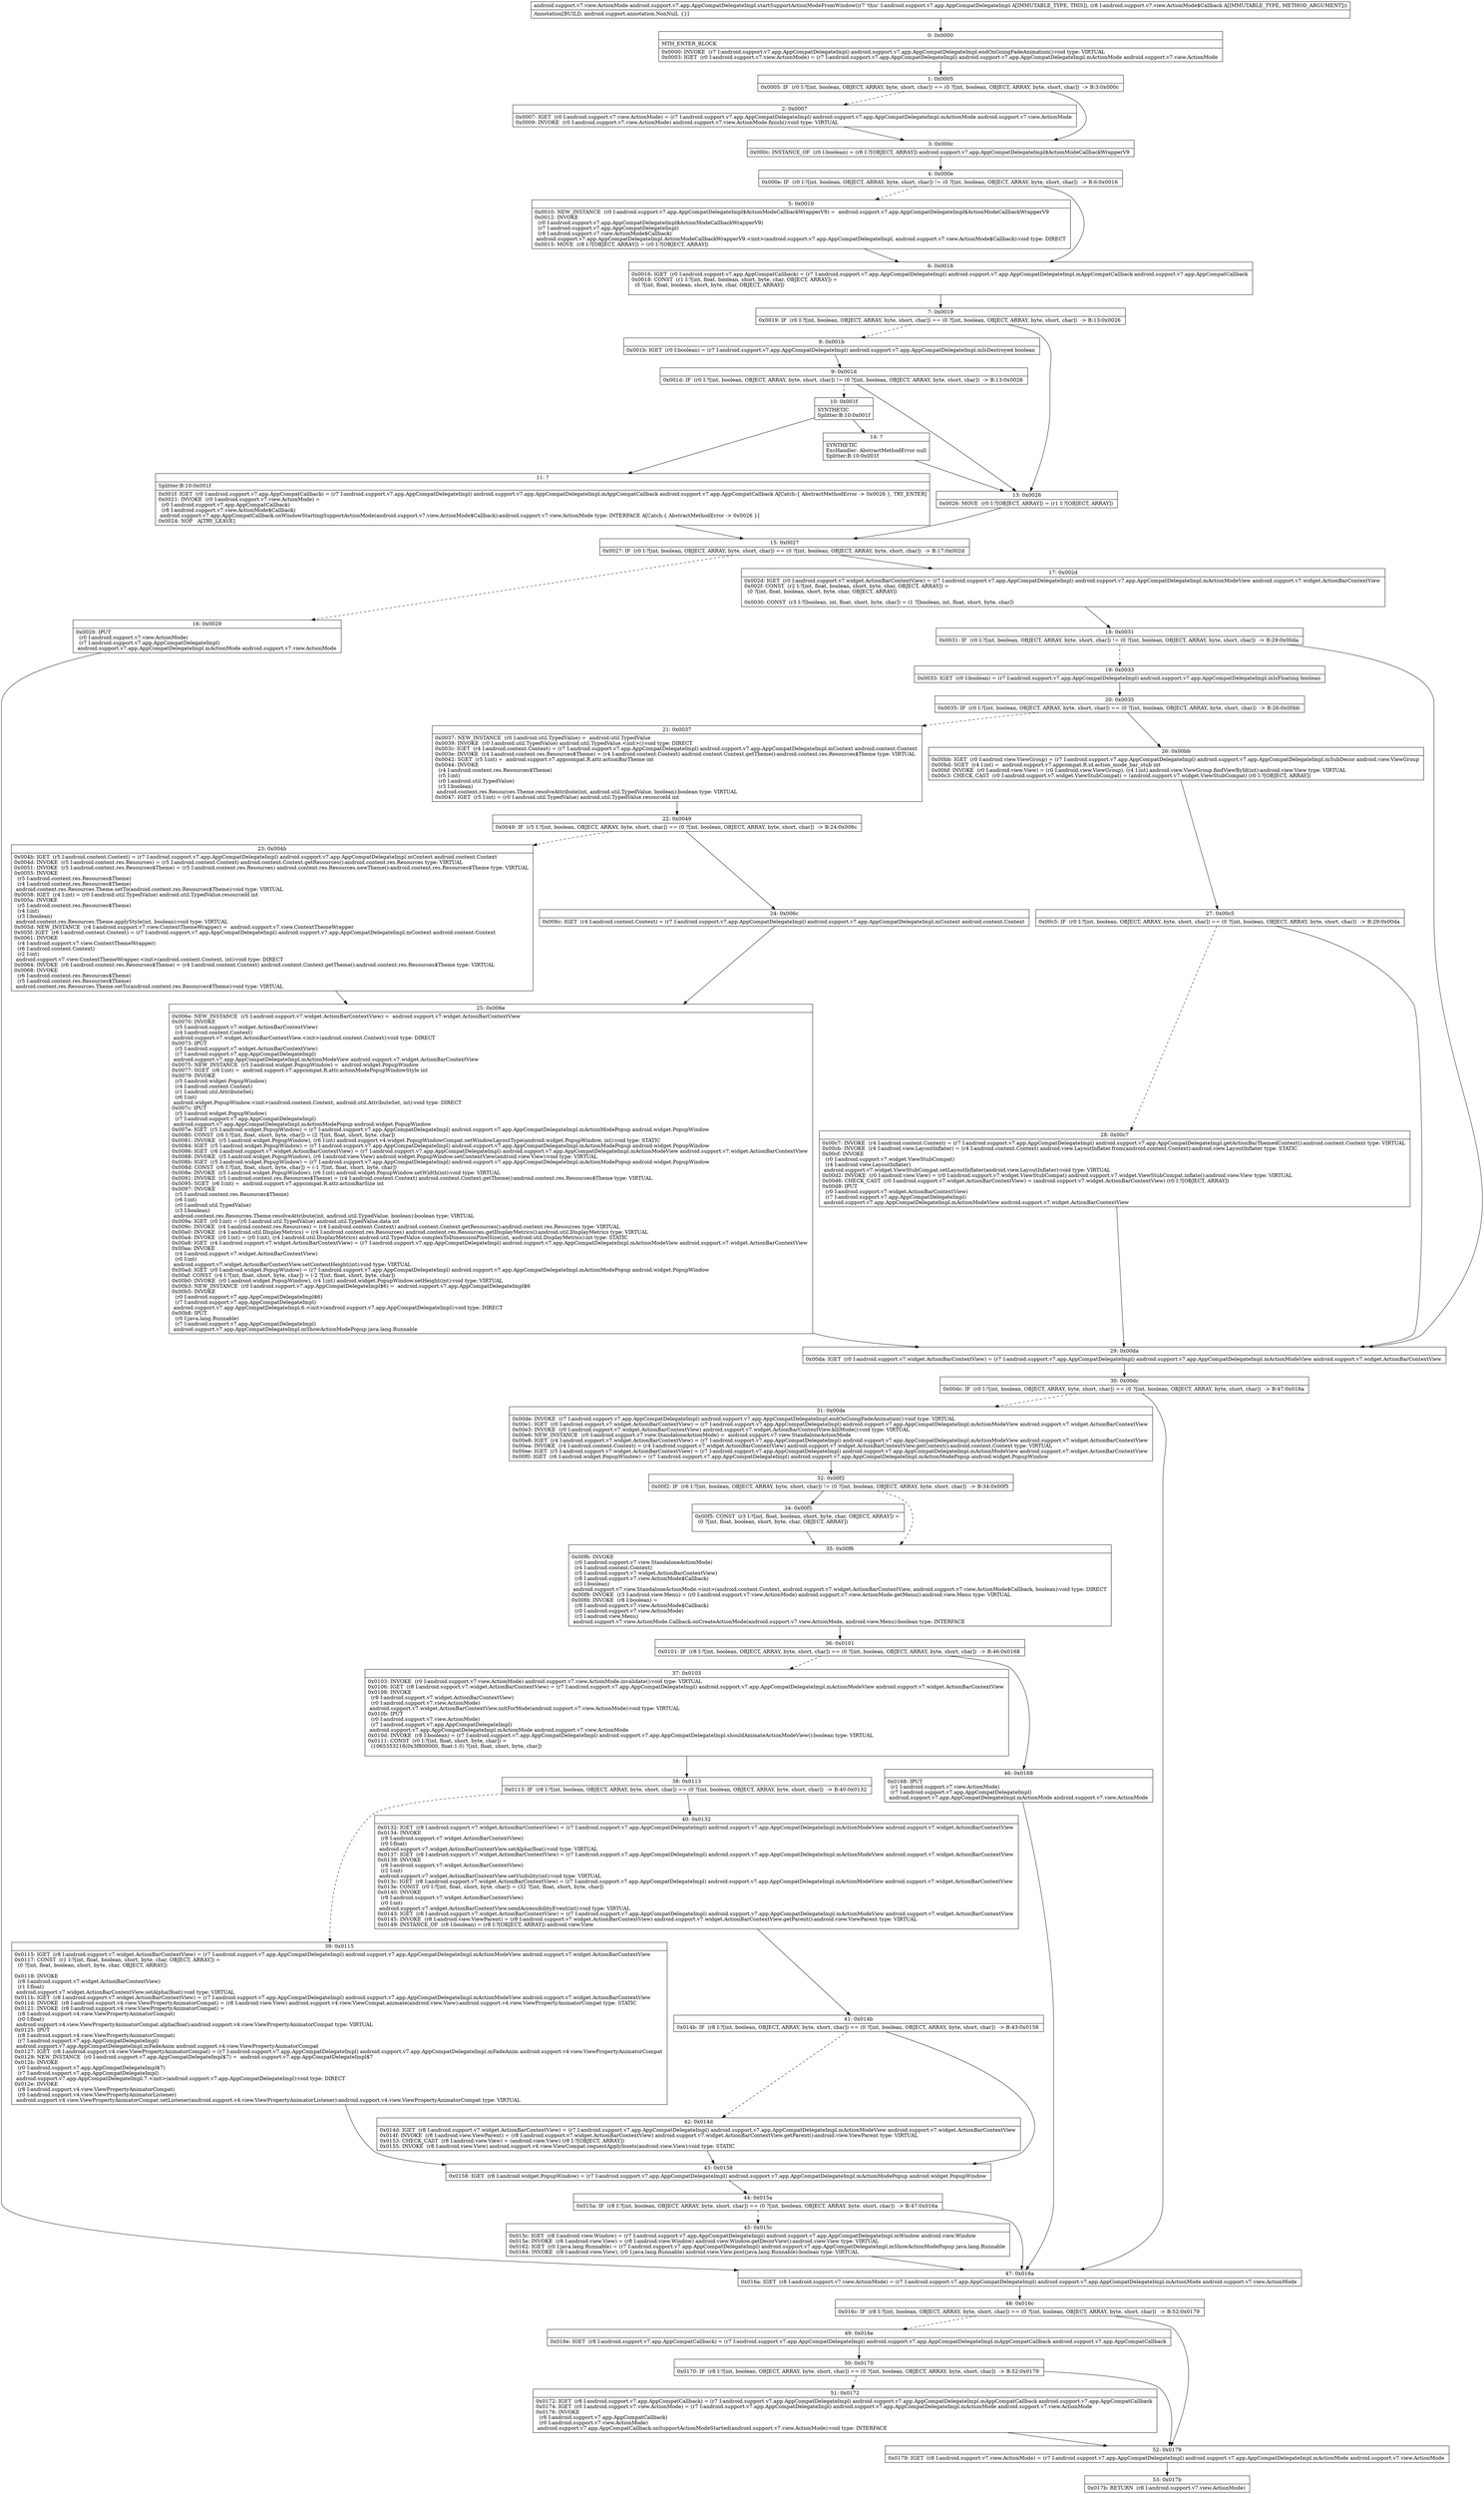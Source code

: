 digraph "CFG forandroid.support.v7.app.AppCompatDelegateImpl.startSupportActionModeFromWindow(Landroid\/support\/v7\/view\/ActionMode$Callback;)Landroid\/support\/v7\/view\/ActionMode;" {
Node_0 [shape=record,label="{0\:\ 0x0000|MTH_ENTER_BLOCK\l|0x0000: INVOKE  (r7 I:android.support.v7.app.AppCompatDelegateImpl) android.support.v7.app.AppCompatDelegateImpl.endOnGoingFadeAnimation():void type: VIRTUAL \l0x0003: IGET  (r0 I:android.support.v7.view.ActionMode) = (r7 I:android.support.v7.app.AppCompatDelegateImpl) android.support.v7.app.AppCompatDelegateImpl.mActionMode android.support.v7.view.ActionMode \l}"];
Node_1 [shape=record,label="{1\:\ 0x0005|0x0005: IF  (r0 I:?[int, boolean, OBJECT, ARRAY, byte, short, char]) == (0 ?[int, boolean, OBJECT, ARRAY, byte, short, char])  \-\> B:3:0x000c \l}"];
Node_2 [shape=record,label="{2\:\ 0x0007|0x0007: IGET  (r0 I:android.support.v7.view.ActionMode) = (r7 I:android.support.v7.app.AppCompatDelegateImpl) android.support.v7.app.AppCompatDelegateImpl.mActionMode android.support.v7.view.ActionMode \l0x0009: INVOKE  (r0 I:android.support.v7.view.ActionMode) android.support.v7.view.ActionMode.finish():void type: VIRTUAL \l}"];
Node_3 [shape=record,label="{3\:\ 0x000c|0x000c: INSTANCE_OF  (r0 I:boolean) = (r8 I:?[OBJECT, ARRAY]) android.support.v7.app.AppCompatDelegateImpl$ActionModeCallbackWrapperV9 \l}"];
Node_4 [shape=record,label="{4\:\ 0x000e|0x000e: IF  (r0 I:?[int, boolean, OBJECT, ARRAY, byte, short, char]) != (0 ?[int, boolean, OBJECT, ARRAY, byte, short, char])  \-\> B:6:0x0016 \l}"];
Node_5 [shape=record,label="{5\:\ 0x0010|0x0010: NEW_INSTANCE  (r0 I:android.support.v7.app.AppCompatDelegateImpl$ActionModeCallbackWrapperV9) =  android.support.v7.app.AppCompatDelegateImpl$ActionModeCallbackWrapperV9 \l0x0012: INVOKE  \l  (r0 I:android.support.v7.app.AppCompatDelegateImpl$ActionModeCallbackWrapperV9)\l  (r7 I:android.support.v7.app.AppCompatDelegateImpl)\l  (r8 I:android.support.v7.view.ActionMode$Callback)\l android.support.v7.app.AppCompatDelegateImpl.ActionModeCallbackWrapperV9.\<init\>(android.support.v7.app.AppCompatDelegateImpl, android.support.v7.view.ActionMode$Callback):void type: DIRECT \l0x0015: MOVE  (r8 I:?[OBJECT, ARRAY]) = (r0 I:?[OBJECT, ARRAY]) \l}"];
Node_6 [shape=record,label="{6\:\ 0x0016|0x0016: IGET  (r0 I:android.support.v7.app.AppCompatCallback) = (r7 I:android.support.v7.app.AppCompatDelegateImpl) android.support.v7.app.AppCompatDelegateImpl.mAppCompatCallback android.support.v7.app.AppCompatCallback \l0x0018: CONST  (r1 I:?[int, float, boolean, short, byte, char, OBJECT, ARRAY]) = \l  (0 ?[int, float, boolean, short, byte, char, OBJECT, ARRAY])\l \l}"];
Node_7 [shape=record,label="{7\:\ 0x0019|0x0019: IF  (r0 I:?[int, boolean, OBJECT, ARRAY, byte, short, char]) == (0 ?[int, boolean, OBJECT, ARRAY, byte, short, char])  \-\> B:13:0x0026 \l}"];
Node_8 [shape=record,label="{8\:\ 0x001b|0x001b: IGET  (r0 I:boolean) = (r7 I:android.support.v7.app.AppCompatDelegateImpl) android.support.v7.app.AppCompatDelegateImpl.mIsDestroyed boolean \l}"];
Node_9 [shape=record,label="{9\:\ 0x001d|0x001d: IF  (r0 I:?[int, boolean, OBJECT, ARRAY, byte, short, char]) != (0 ?[int, boolean, OBJECT, ARRAY, byte, short, char])  \-\> B:13:0x0026 \l}"];
Node_10 [shape=record,label="{10\:\ 0x001f|SYNTHETIC\lSplitter:B:10:0x001f\l}"];
Node_11 [shape=record,label="{11\:\ ?|Splitter:B:10:0x001f\l|0x001f: IGET  (r0 I:android.support.v7.app.AppCompatCallback) = (r7 I:android.support.v7.app.AppCompatDelegateImpl) android.support.v7.app.AppCompatDelegateImpl.mAppCompatCallback android.support.v7.app.AppCompatCallback A[Catch:\{ AbstractMethodError \-\> 0x0026 \}, TRY_ENTER]\l0x0021: INVOKE  (r0 I:android.support.v7.view.ActionMode) = \l  (r0 I:android.support.v7.app.AppCompatCallback)\l  (r8 I:android.support.v7.view.ActionMode$Callback)\l android.support.v7.app.AppCompatCallback.onWindowStartingSupportActionMode(android.support.v7.view.ActionMode$Callback):android.support.v7.view.ActionMode type: INTERFACE A[Catch:\{ AbstractMethodError \-\> 0x0026 \}]\l0x0024: NOP   A[TRY_LEAVE]\l}"];
Node_13 [shape=record,label="{13\:\ 0x0026|0x0026: MOVE  (r0 I:?[OBJECT, ARRAY]) = (r1 I:?[OBJECT, ARRAY]) \l}"];
Node_14 [shape=record,label="{14\:\ ?|SYNTHETIC\lExcHandler: AbstractMethodError null\lSplitter:B:10:0x001f\l}"];
Node_15 [shape=record,label="{15\:\ 0x0027|0x0027: IF  (r0 I:?[int, boolean, OBJECT, ARRAY, byte, short, char]) == (0 ?[int, boolean, OBJECT, ARRAY, byte, short, char])  \-\> B:17:0x002d \l}"];
Node_16 [shape=record,label="{16\:\ 0x0029|0x0029: IPUT  \l  (r0 I:android.support.v7.view.ActionMode)\l  (r7 I:android.support.v7.app.AppCompatDelegateImpl)\l android.support.v7.app.AppCompatDelegateImpl.mActionMode android.support.v7.view.ActionMode \l}"];
Node_17 [shape=record,label="{17\:\ 0x002d|0x002d: IGET  (r0 I:android.support.v7.widget.ActionBarContextView) = (r7 I:android.support.v7.app.AppCompatDelegateImpl) android.support.v7.app.AppCompatDelegateImpl.mActionModeView android.support.v7.widget.ActionBarContextView \l0x002f: CONST  (r2 I:?[int, float, boolean, short, byte, char, OBJECT, ARRAY]) = \l  (0 ?[int, float, boolean, short, byte, char, OBJECT, ARRAY])\l \l0x0030: CONST  (r3 I:?[boolean, int, float, short, byte, char]) = (1 ?[boolean, int, float, short, byte, char]) \l}"];
Node_18 [shape=record,label="{18\:\ 0x0031|0x0031: IF  (r0 I:?[int, boolean, OBJECT, ARRAY, byte, short, char]) != (0 ?[int, boolean, OBJECT, ARRAY, byte, short, char])  \-\> B:29:0x00da \l}"];
Node_19 [shape=record,label="{19\:\ 0x0033|0x0033: IGET  (r0 I:boolean) = (r7 I:android.support.v7.app.AppCompatDelegateImpl) android.support.v7.app.AppCompatDelegateImpl.mIsFloating boolean \l}"];
Node_20 [shape=record,label="{20\:\ 0x0035|0x0035: IF  (r0 I:?[int, boolean, OBJECT, ARRAY, byte, short, char]) == (0 ?[int, boolean, OBJECT, ARRAY, byte, short, char])  \-\> B:26:0x00bb \l}"];
Node_21 [shape=record,label="{21\:\ 0x0037|0x0037: NEW_INSTANCE  (r0 I:android.util.TypedValue) =  android.util.TypedValue \l0x0039: INVOKE  (r0 I:android.util.TypedValue) android.util.TypedValue.\<init\>():void type: DIRECT \l0x003c: IGET  (r4 I:android.content.Context) = (r7 I:android.support.v7.app.AppCompatDelegateImpl) android.support.v7.app.AppCompatDelegateImpl.mContext android.content.Context \l0x003e: INVOKE  (r4 I:android.content.res.Resources$Theme) = (r4 I:android.content.Context) android.content.Context.getTheme():android.content.res.Resources$Theme type: VIRTUAL \l0x0042: SGET  (r5 I:int) =  android.support.v7.appcompat.R.attr.actionBarTheme int \l0x0044: INVOKE  \l  (r4 I:android.content.res.Resources$Theme)\l  (r5 I:int)\l  (r0 I:android.util.TypedValue)\l  (r3 I:boolean)\l android.content.res.Resources.Theme.resolveAttribute(int, android.util.TypedValue, boolean):boolean type: VIRTUAL \l0x0047: IGET  (r5 I:int) = (r0 I:android.util.TypedValue) android.util.TypedValue.resourceId int \l}"];
Node_22 [shape=record,label="{22\:\ 0x0049|0x0049: IF  (r5 I:?[int, boolean, OBJECT, ARRAY, byte, short, char]) == (0 ?[int, boolean, OBJECT, ARRAY, byte, short, char])  \-\> B:24:0x006c \l}"];
Node_23 [shape=record,label="{23\:\ 0x004b|0x004b: IGET  (r5 I:android.content.Context) = (r7 I:android.support.v7.app.AppCompatDelegateImpl) android.support.v7.app.AppCompatDelegateImpl.mContext android.content.Context \l0x004d: INVOKE  (r5 I:android.content.res.Resources) = (r5 I:android.content.Context) android.content.Context.getResources():android.content.res.Resources type: VIRTUAL \l0x0051: INVOKE  (r5 I:android.content.res.Resources$Theme) = (r5 I:android.content.res.Resources) android.content.res.Resources.newTheme():android.content.res.Resources$Theme type: VIRTUAL \l0x0055: INVOKE  \l  (r5 I:android.content.res.Resources$Theme)\l  (r4 I:android.content.res.Resources$Theme)\l android.content.res.Resources.Theme.setTo(android.content.res.Resources$Theme):void type: VIRTUAL \l0x0058: IGET  (r4 I:int) = (r0 I:android.util.TypedValue) android.util.TypedValue.resourceId int \l0x005a: INVOKE  \l  (r5 I:android.content.res.Resources$Theme)\l  (r4 I:int)\l  (r3 I:boolean)\l android.content.res.Resources.Theme.applyStyle(int, boolean):void type: VIRTUAL \l0x005d: NEW_INSTANCE  (r4 I:android.support.v7.view.ContextThemeWrapper) =  android.support.v7.view.ContextThemeWrapper \l0x005f: IGET  (r6 I:android.content.Context) = (r7 I:android.support.v7.app.AppCompatDelegateImpl) android.support.v7.app.AppCompatDelegateImpl.mContext android.content.Context \l0x0061: INVOKE  \l  (r4 I:android.support.v7.view.ContextThemeWrapper)\l  (r6 I:android.content.Context)\l  (r2 I:int)\l android.support.v7.view.ContextThemeWrapper.\<init\>(android.content.Context, int):void type: DIRECT \l0x0064: INVOKE  (r6 I:android.content.res.Resources$Theme) = (r4 I:android.content.Context) android.content.Context.getTheme():android.content.res.Resources$Theme type: VIRTUAL \l0x0068: INVOKE  \l  (r6 I:android.content.res.Resources$Theme)\l  (r5 I:android.content.res.Resources$Theme)\l android.content.res.Resources.Theme.setTo(android.content.res.Resources$Theme):void type: VIRTUAL \l}"];
Node_24 [shape=record,label="{24\:\ 0x006c|0x006c: IGET  (r4 I:android.content.Context) = (r7 I:android.support.v7.app.AppCompatDelegateImpl) android.support.v7.app.AppCompatDelegateImpl.mContext android.content.Context \l}"];
Node_25 [shape=record,label="{25\:\ 0x006e|0x006e: NEW_INSTANCE  (r5 I:android.support.v7.widget.ActionBarContextView) =  android.support.v7.widget.ActionBarContextView \l0x0070: INVOKE  \l  (r5 I:android.support.v7.widget.ActionBarContextView)\l  (r4 I:android.content.Context)\l android.support.v7.widget.ActionBarContextView.\<init\>(android.content.Context):void type: DIRECT \l0x0073: IPUT  \l  (r5 I:android.support.v7.widget.ActionBarContextView)\l  (r7 I:android.support.v7.app.AppCompatDelegateImpl)\l android.support.v7.app.AppCompatDelegateImpl.mActionModeView android.support.v7.widget.ActionBarContextView \l0x0075: NEW_INSTANCE  (r5 I:android.widget.PopupWindow) =  android.widget.PopupWindow \l0x0077: SGET  (r6 I:int) =  android.support.v7.appcompat.R.attr.actionModePopupWindowStyle int \l0x0079: INVOKE  \l  (r5 I:android.widget.PopupWindow)\l  (r4 I:android.content.Context)\l  (r1 I:android.util.AttributeSet)\l  (r6 I:int)\l android.widget.PopupWindow.\<init\>(android.content.Context, android.util.AttributeSet, int):void type: DIRECT \l0x007c: IPUT  \l  (r5 I:android.widget.PopupWindow)\l  (r7 I:android.support.v7.app.AppCompatDelegateImpl)\l android.support.v7.app.AppCompatDelegateImpl.mActionModePopup android.widget.PopupWindow \l0x007e: IGET  (r5 I:android.widget.PopupWindow) = (r7 I:android.support.v7.app.AppCompatDelegateImpl) android.support.v7.app.AppCompatDelegateImpl.mActionModePopup android.widget.PopupWindow \l0x0080: CONST  (r6 I:?[int, float, short, byte, char]) = (2 ?[int, float, short, byte, char]) \l0x0081: INVOKE  (r5 I:android.widget.PopupWindow), (r6 I:int) android.support.v4.widget.PopupWindowCompat.setWindowLayoutType(android.widget.PopupWindow, int):void type: STATIC \l0x0084: IGET  (r5 I:android.widget.PopupWindow) = (r7 I:android.support.v7.app.AppCompatDelegateImpl) android.support.v7.app.AppCompatDelegateImpl.mActionModePopup android.widget.PopupWindow \l0x0086: IGET  (r6 I:android.support.v7.widget.ActionBarContextView) = (r7 I:android.support.v7.app.AppCompatDelegateImpl) android.support.v7.app.AppCompatDelegateImpl.mActionModeView android.support.v7.widget.ActionBarContextView \l0x0088: INVOKE  (r5 I:android.widget.PopupWindow), (r6 I:android.view.View) android.widget.PopupWindow.setContentView(android.view.View):void type: VIRTUAL \l0x008b: IGET  (r5 I:android.widget.PopupWindow) = (r7 I:android.support.v7.app.AppCompatDelegateImpl) android.support.v7.app.AppCompatDelegateImpl.mActionModePopup android.widget.PopupWindow \l0x008d: CONST  (r6 I:?[int, float, short, byte, char]) = (\-1 ?[int, float, short, byte, char]) \l0x008e: INVOKE  (r5 I:android.widget.PopupWindow), (r6 I:int) android.widget.PopupWindow.setWidth(int):void type: VIRTUAL \l0x0091: INVOKE  (r5 I:android.content.res.Resources$Theme) = (r4 I:android.content.Context) android.content.Context.getTheme():android.content.res.Resources$Theme type: VIRTUAL \l0x0095: SGET  (r6 I:int) =  android.support.v7.appcompat.R.attr.actionBarSize int \l0x0097: INVOKE  \l  (r5 I:android.content.res.Resources$Theme)\l  (r6 I:int)\l  (r0 I:android.util.TypedValue)\l  (r3 I:boolean)\l android.content.res.Resources.Theme.resolveAttribute(int, android.util.TypedValue, boolean):boolean type: VIRTUAL \l0x009a: IGET  (r0 I:int) = (r0 I:android.util.TypedValue) android.util.TypedValue.data int \l0x009c: INVOKE  (r4 I:android.content.res.Resources) = (r4 I:android.content.Context) android.content.Context.getResources():android.content.res.Resources type: VIRTUAL \l0x00a0: INVOKE  (r4 I:android.util.DisplayMetrics) = (r4 I:android.content.res.Resources) android.content.res.Resources.getDisplayMetrics():android.util.DisplayMetrics type: VIRTUAL \l0x00a4: INVOKE  (r0 I:int) = (r0 I:int), (r4 I:android.util.DisplayMetrics) android.util.TypedValue.complexToDimensionPixelSize(int, android.util.DisplayMetrics):int type: STATIC \l0x00a8: IGET  (r4 I:android.support.v7.widget.ActionBarContextView) = (r7 I:android.support.v7.app.AppCompatDelegateImpl) android.support.v7.app.AppCompatDelegateImpl.mActionModeView android.support.v7.widget.ActionBarContextView \l0x00aa: INVOKE  \l  (r4 I:android.support.v7.widget.ActionBarContextView)\l  (r0 I:int)\l android.support.v7.widget.ActionBarContextView.setContentHeight(int):void type: VIRTUAL \l0x00ad: IGET  (r0 I:android.widget.PopupWindow) = (r7 I:android.support.v7.app.AppCompatDelegateImpl) android.support.v7.app.AppCompatDelegateImpl.mActionModePopup android.widget.PopupWindow \l0x00af: CONST  (r4 I:?[int, float, short, byte, char]) = (\-2 ?[int, float, short, byte, char]) \l0x00b0: INVOKE  (r0 I:android.widget.PopupWindow), (r4 I:int) android.widget.PopupWindow.setHeight(int):void type: VIRTUAL \l0x00b3: NEW_INSTANCE  (r0 I:android.support.v7.app.AppCompatDelegateImpl$6) =  android.support.v7.app.AppCompatDelegateImpl$6 \l0x00b5: INVOKE  \l  (r0 I:android.support.v7.app.AppCompatDelegateImpl$6)\l  (r7 I:android.support.v7.app.AppCompatDelegateImpl)\l android.support.v7.app.AppCompatDelegateImpl.6.\<init\>(android.support.v7.app.AppCompatDelegateImpl):void type: DIRECT \l0x00b8: IPUT  \l  (r0 I:java.lang.Runnable)\l  (r7 I:android.support.v7.app.AppCompatDelegateImpl)\l android.support.v7.app.AppCompatDelegateImpl.mShowActionModePopup java.lang.Runnable \l}"];
Node_26 [shape=record,label="{26\:\ 0x00bb|0x00bb: IGET  (r0 I:android.view.ViewGroup) = (r7 I:android.support.v7.app.AppCompatDelegateImpl) android.support.v7.app.AppCompatDelegateImpl.mSubDecor android.view.ViewGroup \l0x00bd: SGET  (r4 I:int) =  android.support.v7.appcompat.R.id.action_mode_bar_stub int \l0x00bf: INVOKE  (r0 I:android.view.View) = (r0 I:android.view.ViewGroup), (r4 I:int) android.view.ViewGroup.findViewById(int):android.view.View type: VIRTUAL \l0x00c3: CHECK_CAST  (r0 I:android.support.v7.widget.ViewStubCompat) = (android.support.v7.widget.ViewStubCompat) (r0 I:?[OBJECT, ARRAY]) \l}"];
Node_27 [shape=record,label="{27\:\ 0x00c5|0x00c5: IF  (r0 I:?[int, boolean, OBJECT, ARRAY, byte, short, char]) == (0 ?[int, boolean, OBJECT, ARRAY, byte, short, char])  \-\> B:29:0x00da \l}"];
Node_28 [shape=record,label="{28\:\ 0x00c7|0x00c7: INVOKE  (r4 I:android.content.Context) = (r7 I:android.support.v7.app.AppCompatDelegateImpl) android.support.v7.app.AppCompatDelegateImpl.getActionBarThemedContext():android.content.Context type: VIRTUAL \l0x00cb: INVOKE  (r4 I:android.view.LayoutInflater) = (r4 I:android.content.Context) android.view.LayoutInflater.from(android.content.Context):android.view.LayoutInflater type: STATIC \l0x00cf: INVOKE  \l  (r0 I:android.support.v7.widget.ViewStubCompat)\l  (r4 I:android.view.LayoutInflater)\l android.support.v7.widget.ViewStubCompat.setLayoutInflater(android.view.LayoutInflater):void type: VIRTUAL \l0x00d2: INVOKE  (r0 I:android.view.View) = (r0 I:android.support.v7.widget.ViewStubCompat) android.support.v7.widget.ViewStubCompat.inflate():android.view.View type: VIRTUAL \l0x00d6: CHECK_CAST  (r0 I:android.support.v7.widget.ActionBarContextView) = (android.support.v7.widget.ActionBarContextView) (r0 I:?[OBJECT, ARRAY]) \l0x00d8: IPUT  \l  (r0 I:android.support.v7.widget.ActionBarContextView)\l  (r7 I:android.support.v7.app.AppCompatDelegateImpl)\l android.support.v7.app.AppCompatDelegateImpl.mActionModeView android.support.v7.widget.ActionBarContextView \l}"];
Node_29 [shape=record,label="{29\:\ 0x00da|0x00da: IGET  (r0 I:android.support.v7.widget.ActionBarContextView) = (r7 I:android.support.v7.app.AppCompatDelegateImpl) android.support.v7.app.AppCompatDelegateImpl.mActionModeView android.support.v7.widget.ActionBarContextView \l}"];
Node_30 [shape=record,label="{30\:\ 0x00dc|0x00dc: IF  (r0 I:?[int, boolean, OBJECT, ARRAY, byte, short, char]) == (0 ?[int, boolean, OBJECT, ARRAY, byte, short, char])  \-\> B:47:0x016a \l}"];
Node_31 [shape=record,label="{31\:\ 0x00de|0x00de: INVOKE  (r7 I:android.support.v7.app.AppCompatDelegateImpl) android.support.v7.app.AppCompatDelegateImpl.endOnGoingFadeAnimation():void type: VIRTUAL \l0x00e1: IGET  (r0 I:android.support.v7.widget.ActionBarContextView) = (r7 I:android.support.v7.app.AppCompatDelegateImpl) android.support.v7.app.AppCompatDelegateImpl.mActionModeView android.support.v7.widget.ActionBarContextView \l0x00e3: INVOKE  (r0 I:android.support.v7.widget.ActionBarContextView) android.support.v7.widget.ActionBarContextView.killMode():void type: VIRTUAL \l0x00e6: NEW_INSTANCE  (r0 I:android.support.v7.view.StandaloneActionMode) =  android.support.v7.view.StandaloneActionMode \l0x00e8: IGET  (r4 I:android.support.v7.widget.ActionBarContextView) = (r7 I:android.support.v7.app.AppCompatDelegateImpl) android.support.v7.app.AppCompatDelegateImpl.mActionModeView android.support.v7.widget.ActionBarContextView \l0x00ea: INVOKE  (r4 I:android.content.Context) = (r4 I:android.support.v7.widget.ActionBarContextView) android.support.v7.widget.ActionBarContextView.getContext():android.content.Context type: VIRTUAL \l0x00ee: IGET  (r5 I:android.support.v7.widget.ActionBarContextView) = (r7 I:android.support.v7.app.AppCompatDelegateImpl) android.support.v7.app.AppCompatDelegateImpl.mActionModeView android.support.v7.widget.ActionBarContextView \l0x00f0: IGET  (r6 I:android.widget.PopupWindow) = (r7 I:android.support.v7.app.AppCompatDelegateImpl) android.support.v7.app.AppCompatDelegateImpl.mActionModePopup android.widget.PopupWindow \l}"];
Node_32 [shape=record,label="{32\:\ 0x00f2|0x00f2: IF  (r6 I:?[int, boolean, OBJECT, ARRAY, byte, short, char]) != (0 ?[int, boolean, OBJECT, ARRAY, byte, short, char])  \-\> B:34:0x00f5 \l}"];
Node_34 [shape=record,label="{34\:\ 0x00f5|0x00f5: CONST  (r3 I:?[int, float, boolean, short, byte, char, OBJECT, ARRAY]) = \l  (0 ?[int, float, boolean, short, byte, char, OBJECT, ARRAY])\l \l}"];
Node_35 [shape=record,label="{35\:\ 0x00f6|0x00f6: INVOKE  \l  (r0 I:android.support.v7.view.StandaloneActionMode)\l  (r4 I:android.content.Context)\l  (r5 I:android.support.v7.widget.ActionBarContextView)\l  (r8 I:android.support.v7.view.ActionMode$Callback)\l  (r3 I:boolean)\l android.support.v7.view.StandaloneActionMode.\<init\>(android.content.Context, android.support.v7.widget.ActionBarContextView, android.support.v7.view.ActionMode$Callback, boolean):void type: DIRECT \l0x00f9: INVOKE  (r3 I:android.view.Menu) = (r0 I:android.support.v7.view.ActionMode) android.support.v7.view.ActionMode.getMenu():android.view.Menu type: VIRTUAL \l0x00fd: INVOKE  (r8 I:boolean) = \l  (r8 I:android.support.v7.view.ActionMode$Callback)\l  (r0 I:android.support.v7.view.ActionMode)\l  (r3 I:android.view.Menu)\l android.support.v7.view.ActionMode.Callback.onCreateActionMode(android.support.v7.view.ActionMode, android.view.Menu):boolean type: INTERFACE \l}"];
Node_36 [shape=record,label="{36\:\ 0x0101|0x0101: IF  (r8 I:?[int, boolean, OBJECT, ARRAY, byte, short, char]) == (0 ?[int, boolean, OBJECT, ARRAY, byte, short, char])  \-\> B:46:0x0168 \l}"];
Node_37 [shape=record,label="{37\:\ 0x0103|0x0103: INVOKE  (r0 I:android.support.v7.view.ActionMode) android.support.v7.view.ActionMode.invalidate():void type: VIRTUAL \l0x0106: IGET  (r8 I:android.support.v7.widget.ActionBarContextView) = (r7 I:android.support.v7.app.AppCompatDelegateImpl) android.support.v7.app.AppCompatDelegateImpl.mActionModeView android.support.v7.widget.ActionBarContextView \l0x0108: INVOKE  \l  (r8 I:android.support.v7.widget.ActionBarContextView)\l  (r0 I:android.support.v7.view.ActionMode)\l android.support.v7.widget.ActionBarContextView.initForMode(android.support.v7.view.ActionMode):void type: VIRTUAL \l0x010b: IPUT  \l  (r0 I:android.support.v7.view.ActionMode)\l  (r7 I:android.support.v7.app.AppCompatDelegateImpl)\l android.support.v7.app.AppCompatDelegateImpl.mActionMode android.support.v7.view.ActionMode \l0x010d: INVOKE  (r8 I:boolean) = (r7 I:android.support.v7.app.AppCompatDelegateImpl) android.support.v7.app.AppCompatDelegateImpl.shouldAnimateActionModeView():boolean type: VIRTUAL \l0x0111: CONST  (r0 I:?[int, float, short, byte, char]) = \l  (1065353216(0x3f800000, float:1.0) ?[int, float, short, byte, char])\l \l}"];
Node_38 [shape=record,label="{38\:\ 0x0113|0x0113: IF  (r8 I:?[int, boolean, OBJECT, ARRAY, byte, short, char]) == (0 ?[int, boolean, OBJECT, ARRAY, byte, short, char])  \-\> B:40:0x0132 \l}"];
Node_39 [shape=record,label="{39\:\ 0x0115|0x0115: IGET  (r8 I:android.support.v7.widget.ActionBarContextView) = (r7 I:android.support.v7.app.AppCompatDelegateImpl) android.support.v7.app.AppCompatDelegateImpl.mActionModeView android.support.v7.widget.ActionBarContextView \l0x0117: CONST  (r1 I:?[int, float, boolean, short, byte, char, OBJECT, ARRAY]) = \l  (0 ?[int, float, boolean, short, byte, char, OBJECT, ARRAY])\l \l0x0118: INVOKE  \l  (r8 I:android.support.v7.widget.ActionBarContextView)\l  (r1 I:float)\l android.support.v7.widget.ActionBarContextView.setAlpha(float):void type: VIRTUAL \l0x011b: IGET  (r8 I:android.support.v7.widget.ActionBarContextView) = (r7 I:android.support.v7.app.AppCompatDelegateImpl) android.support.v7.app.AppCompatDelegateImpl.mActionModeView android.support.v7.widget.ActionBarContextView \l0x011d: INVOKE  (r8 I:android.support.v4.view.ViewPropertyAnimatorCompat) = (r8 I:android.view.View) android.support.v4.view.ViewCompat.animate(android.view.View):android.support.v4.view.ViewPropertyAnimatorCompat type: STATIC \l0x0121: INVOKE  (r8 I:android.support.v4.view.ViewPropertyAnimatorCompat) = \l  (r8 I:android.support.v4.view.ViewPropertyAnimatorCompat)\l  (r0 I:float)\l android.support.v4.view.ViewPropertyAnimatorCompat.alpha(float):android.support.v4.view.ViewPropertyAnimatorCompat type: VIRTUAL \l0x0125: IPUT  \l  (r8 I:android.support.v4.view.ViewPropertyAnimatorCompat)\l  (r7 I:android.support.v7.app.AppCompatDelegateImpl)\l android.support.v7.app.AppCompatDelegateImpl.mFadeAnim android.support.v4.view.ViewPropertyAnimatorCompat \l0x0127: IGET  (r8 I:android.support.v4.view.ViewPropertyAnimatorCompat) = (r7 I:android.support.v7.app.AppCompatDelegateImpl) android.support.v7.app.AppCompatDelegateImpl.mFadeAnim android.support.v4.view.ViewPropertyAnimatorCompat \l0x0129: NEW_INSTANCE  (r0 I:android.support.v7.app.AppCompatDelegateImpl$7) =  android.support.v7.app.AppCompatDelegateImpl$7 \l0x012b: INVOKE  \l  (r0 I:android.support.v7.app.AppCompatDelegateImpl$7)\l  (r7 I:android.support.v7.app.AppCompatDelegateImpl)\l android.support.v7.app.AppCompatDelegateImpl.7.\<init\>(android.support.v7.app.AppCompatDelegateImpl):void type: DIRECT \l0x012e: INVOKE  \l  (r8 I:android.support.v4.view.ViewPropertyAnimatorCompat)\l  (r0 I:android.support.v4.view.ViewPropertyAnimatorListener)\l android.support.v4.view.ViewPropertyAnimatorCompat.setListener(android.support.v4.view.ViewPropertyAnimatorListener):android.support.v4.view.ViewPropertyAnimatorCompat type: VIRTUAL \l}"];
Node_40 [shape=record,label="{40\:\ 0x0132|0x0132: IGET  (r8 I:android.support.v7.widget.ActionBarContextView) = (r7 I:android.support.v7.app.AppCompatDelegateImpl) android.support.v7.app.AppCompatDelegateImpl.mActionModeView android.support.v7.widget.ActionBarContextView \l0x0134: INVOKE  \l  (r8 I:android.support.v7.widget.ActionBarContextView)\l  (r0 I:float)\l android.support.v7.widget.ActionBarContextView.setAlpha(float):void type: VIRTUAL \l0x0137: IGET  (r8 I:android.support.v7.widget.ActionBarContextView) = (r7 I:android.support.v7.app.AppCompatDelegateImpl) android.support.v7.app.AppCompatDelegateImpl.mActionModeView android.support.v7.widget.ActionBarContextView \l0x0139: INVOKE  \l  (r8 I:android.support.v7.widget.ActionBarContextView)\l  (r2 I:int)\l android.support.v7.widget.ActionBarContextView.setVisibility(int):void type: VIRTUAL \l0x013c: IGET  (r8 I:android.support.v7.widget.ActionBarContextView) = (r7 I:android.support.v7.app.AppCompatDelegateImpl) android.support.v7.app.AppCompatDelegateImpl.mActionModeView android.support.v7.widget.ActionBarContextView \l0x013e: CONST  (r0 I:?[int, float, short, byte, char]) = (32 ?[int, float, short, byte, char]) \l0x0140: INVOKE  \l  (r8 I:android.support.v7.widget.ActionBarContextView)\l  (r0 I:int)\l android.support.v7.widget.ActionBarContextView.sendAccessibilityEvent(int):void type: VIRTUAL \l0x0143: IGET  (r8 I:android.support.v7.widget.ActionBarContextView) = (r7 I:android.support.v7.app.AppCompatDelegateImpl) android.support.v7.app.AppCompatDelegateImpl.mActionModeView android.support.v7.widget.ActionBarContextView \l0x0145: INVOKE  (r8 I:android.view.ViewParent) = (r8 I:android.support.v7.widget.ActionBarContextView) android.support.v7.widget.ActionBarContextView.getParent():android.view.ViewParent type: VIRTUAL \l0x0149: INSTANCE_OF  (r8 I:boolean) = (r8 I:?[OBJECT, ARRAY]) android.view.View \l}"];
Node_41 [shape=record,label="{41\:\ 0x014b|0x014b: IF  (r8 I:?[int, boolean, OBJECT, ARRAY, byte, short, char]) == (0 ?[int, boolean, OBJECT, ARRAY, byte, short, char])  \-\> B:43:0x0158 \l}"];
Node_42 [shape=record,label="{42\:\ 0x014d|0x014d: IGET  (r8 I:android.support.v7.widget.ActionBarContextView) = (r7 I:android.support.v7.app.AppCompatDelegateImpl) android.support.v7.app.AppCompatDelegateImpl.mActionModeView android.support.v7.widget.ActionBarContextView \l0x014f: INVOKE  (r8 I:android.view.ViewParent) = (r8 I:android.support.v7.widget.ActionBarContextView) android.support.v7.widget.ActionBarContextView.getParent():android.view.ViewParent type: VIRTUAL \l0x0153: CHECK_CAST  (r8 I:android.view.View) = (android.view.View) (r8 I:?[OBJECT, ARRAY]) \l0x0155: INVOKE  (r8 I:android.view.View) android.support.v4.view.ViewCompat.requestApplyInsets(android.view.View):void type: STATIC \l}"];
Node_43 [shape=record,label="{43\:\ 0x0158|0x0158: IGET  (r8 I:android.widget.PopupWindow) = (r7 I:android.support.v7.app.AppCompatDelegateImpl) android.support.v7.app.AppCompatDelegateImpl.mActionModePopup android.widget.PopupWindow \l}"];
Node_44 [shape=record,label="{44\:\ 0x015a|0x015a: IF  (r8 I:?[int, boolean, OBJECT, ARRAY, byte, short, char]) == (0 ?[int, boolean, OBJECT, ARRAY, byte, short, char])  \-\> B:47:0x016a \l}"];
Node_45 [shape=record,label="{45\:\ 0x015c|0x015c: IGET  (r8 I:android.view.Window) = (r7 I:android.support.v7.app.AppCompatDelegateImpl) android.support.v7.app.AppCompatDelegateImpl.mWindow android.view.Window \l0x015e: INVOKE  (r8 I:android.view.View) = (r8 I:android.view.Window) android.view.Window.getDecorView():android.view.View type: VIRTUAL \l0x0162: IGET  (r0 I:java.lang.Runnable) = (r7 I:android.support.v7.app.AppCompatDelegateImpl) android.support.v7.app.AppCompatDelegateImpl.mShowActionModePopup java.lang.Runnable \l0x0164: INVOKE  (r8 I:android.view.View), (r0 I:java.lang.Runnable) android.view.View.post(java.lang.Runnable):boolean type: VIRTUAL \l}"];
Node_46 [shape=record,label="{46\:\ 0x0168|0x0168: IPUT  \l  (r1 I:android.support.v7.view.ActionMode)\l  (r7 I:android.support.v7.app.AppCompatDelegateImpl)\l android.support.v7.app.AppCompatDelegateImpl.mActionMode android.support.v7.view.ActionMode \l}"];
Node_47 [shape=record,label="{47\:\ 0x016a|0x016a: IGET  (r8 I:android.support.v7.view.ActionMode) = (r7 I:android.support.v7.app.AppCompatDelegateImpl) android.support.v7.app.AppCompatDelegateImpl.mActionMode android.support.v7.view.ActionMode \l}"];
Node_48 [shape=record,label="{48\:\ 0x016c|0x016c: IF  (r8 I:?[int, boolean, OBJECT, ARRAY, byte, short, char]) == (0 ?[int, boolean, OBJECT, ARRAY, byte, short, char])  \-\> B:52:0x0179 \l}"];
Node_49 [shape=record,label="{49\:\ 0x016e|0x016e: IGET  (r8 I:android.support.v7.app.AppCompatCallback) = (r7 I:android.support.v7.app.AppCompatDelegateImpl) android.support.v7.app.AppCompatDelegateImpl.mAppCompatCallback android.support.v7.app.AppCompatCallback \l}"];
Node_50 [shape=record,label="{50\:\ 0x0170|0x0170: IF  (r8 I:?[int, boolean, OBJECT, ARRAY, byte, short, char]) == (0 ?[int, boolean, OBJECT, ARRAY, byte, short, char])  \-\> B:52:0x0179 \l}"];
Node_51 [shape=record,label="{51\:\ 0x0172|0x0172: IGET  (r8 I:android.support.v7.app.AppCompatCallback) = (r7 I:android.support.v7.app.AppCompatDelegateImpl) android.support.v7.app.AppCompatDelegateImpl.mAppCompatCallback android.support.v7.app.AppCompatCallback \l0x0174: IGET  (r0 I:android.support.v7.view.ActionMode) = (r7 I:android.support.v7.app.AppCompatDelegateImpl) android.support.v7.app.AppCompatDelegateImpl.mActionMode android.support.v7.view.ActionMode \l0x0176: INVOKE  \l  (r8 I:android.support.v7.app.AppCompatCallback)\l  (r0 I:android.support.v7.view.ActionMode)\l android.support.v7.app.AppCompatCallback.onSupportActionModeStarted(android.support.v7.view.ActionMode):void type: INTERFACE \l}"];
Node_52 [shape=record,label="{52\:\ 0x0179|0x0179: IGET  (r8 I:android.support.v7.view.ActionMode) = (r7 I:android.support.v7.app.AppCompatDelegateImpl) android.support.v7.app.AppCompatDelegateImpl.mActionMode android.support.v7.view.ActionMode \l}"];
Node_53 [shape=record,label="{53\:\ 0x017b|0x017b: RETURN  (r8 I:android.support.v7.view.ActionMode) \l}"];
MethodNode[shape=record,label="{android.support.v7.view.ActionMode android.support.v7.app.AppCompatDelegateImpl.startSupportActionModeFromWindow((r7 'this' I:android.support.v7.app.AppCompatDelegateImpl A[IMMUTABLE_TYPE, THIS]), (r8 I:android.support.v7.view.ActionMode$Callback A[IMMUTABLE_TYPE, METHOD_ARGUMENT]))  | Annotation[BUILD, android.support.annotation.NonNull, \{\}]\l}"];
MethodNode -> Node_0;
Node_0 -> Node_1;
Node_1 -> Node_2[style=dashed];
Node_1 -> Node_3;
Node_2 -> Node_3;
Node_3 -> Node_4;
Node_4 -> Node_5[style=dashed];
Node_4 -> Node_6;
Node_5 -> Node_6;
Node_6 -> Node_7;
Node_7 -> Node_8[style=dashed];
Node_7 -> Node_13;
Node_8 -> Node_9;
Node_9 -> Node_10[style=dashed];
Node_9 -> Node_13;
Node_10 -> Node_11;
Node_10 -> Node_14;
Node_11 -> Node_15;
Node_13 -> Node_15;
Node_14 -> Node_13;
Node_15 -> Node_16[style=dashed];
Node_15 -> Node_17;
Node_16 -> Node_47;
Node_17 -> Node_18;
Node_18 -> Node_19[style=dashed];
Node_18 -> Node_29;
Node_19 -> Node_20;
Node_20 -> Node_21[style=dashed];
Node_20 -> Node_26;
Node_21 -> Node_22;
Node_22 -> Node_23[style=dashed];
Node_22 -> Node_24;
Node_23 -> Node_25;
Node_24 -> Node_25;
Node_25 -> Node_29;
Node_26 -> Node_27;
Node_27 -> Node_28[style=dashed];
Node_27 -> Node_29;
Node_28 -> Node_29;
Node_29 -> Node_30;
Node_30 -> Node_31[style=dashed];
Node_30 -> Node_47;
Node_31 -> Node_32;
Node_32 -> Node_34;
Node_32 -> Node_35[style=dashed];
Node_34 -> Node_35;
Node_35 -> Node_36;
Node_36 -> Node_37[style=dashed];
Node_36 -> Node_46;
Node_37 -> Node_38;
Node_38 -> Node_39[style=dashed];
Node_38 -> Node_40;
Node_39 -> Node_43;
Node_40 -> Node_41;
Node_41 -> Node_42[style=dashed];
Node_41 -> Node_43;
Node_42 -> Node_43;
Node_43 -> Node_44;
Node_44 -> Node_45[style=dashed];
Node_44 -> Node_47;
Node_45 -> Node_47;
Node_46 -> Node_47;
Node_47 -> Node_48;
Node_48 -> Node_49[style=dashed];
Node_48 -> Node_52;
Node_49 -> Node_50;
Node_50 -> Node_51[style=dashed];
Node_50 -> Node_52;
Node_51 -> Node_52;
Node_52 -> Node_53;
}

